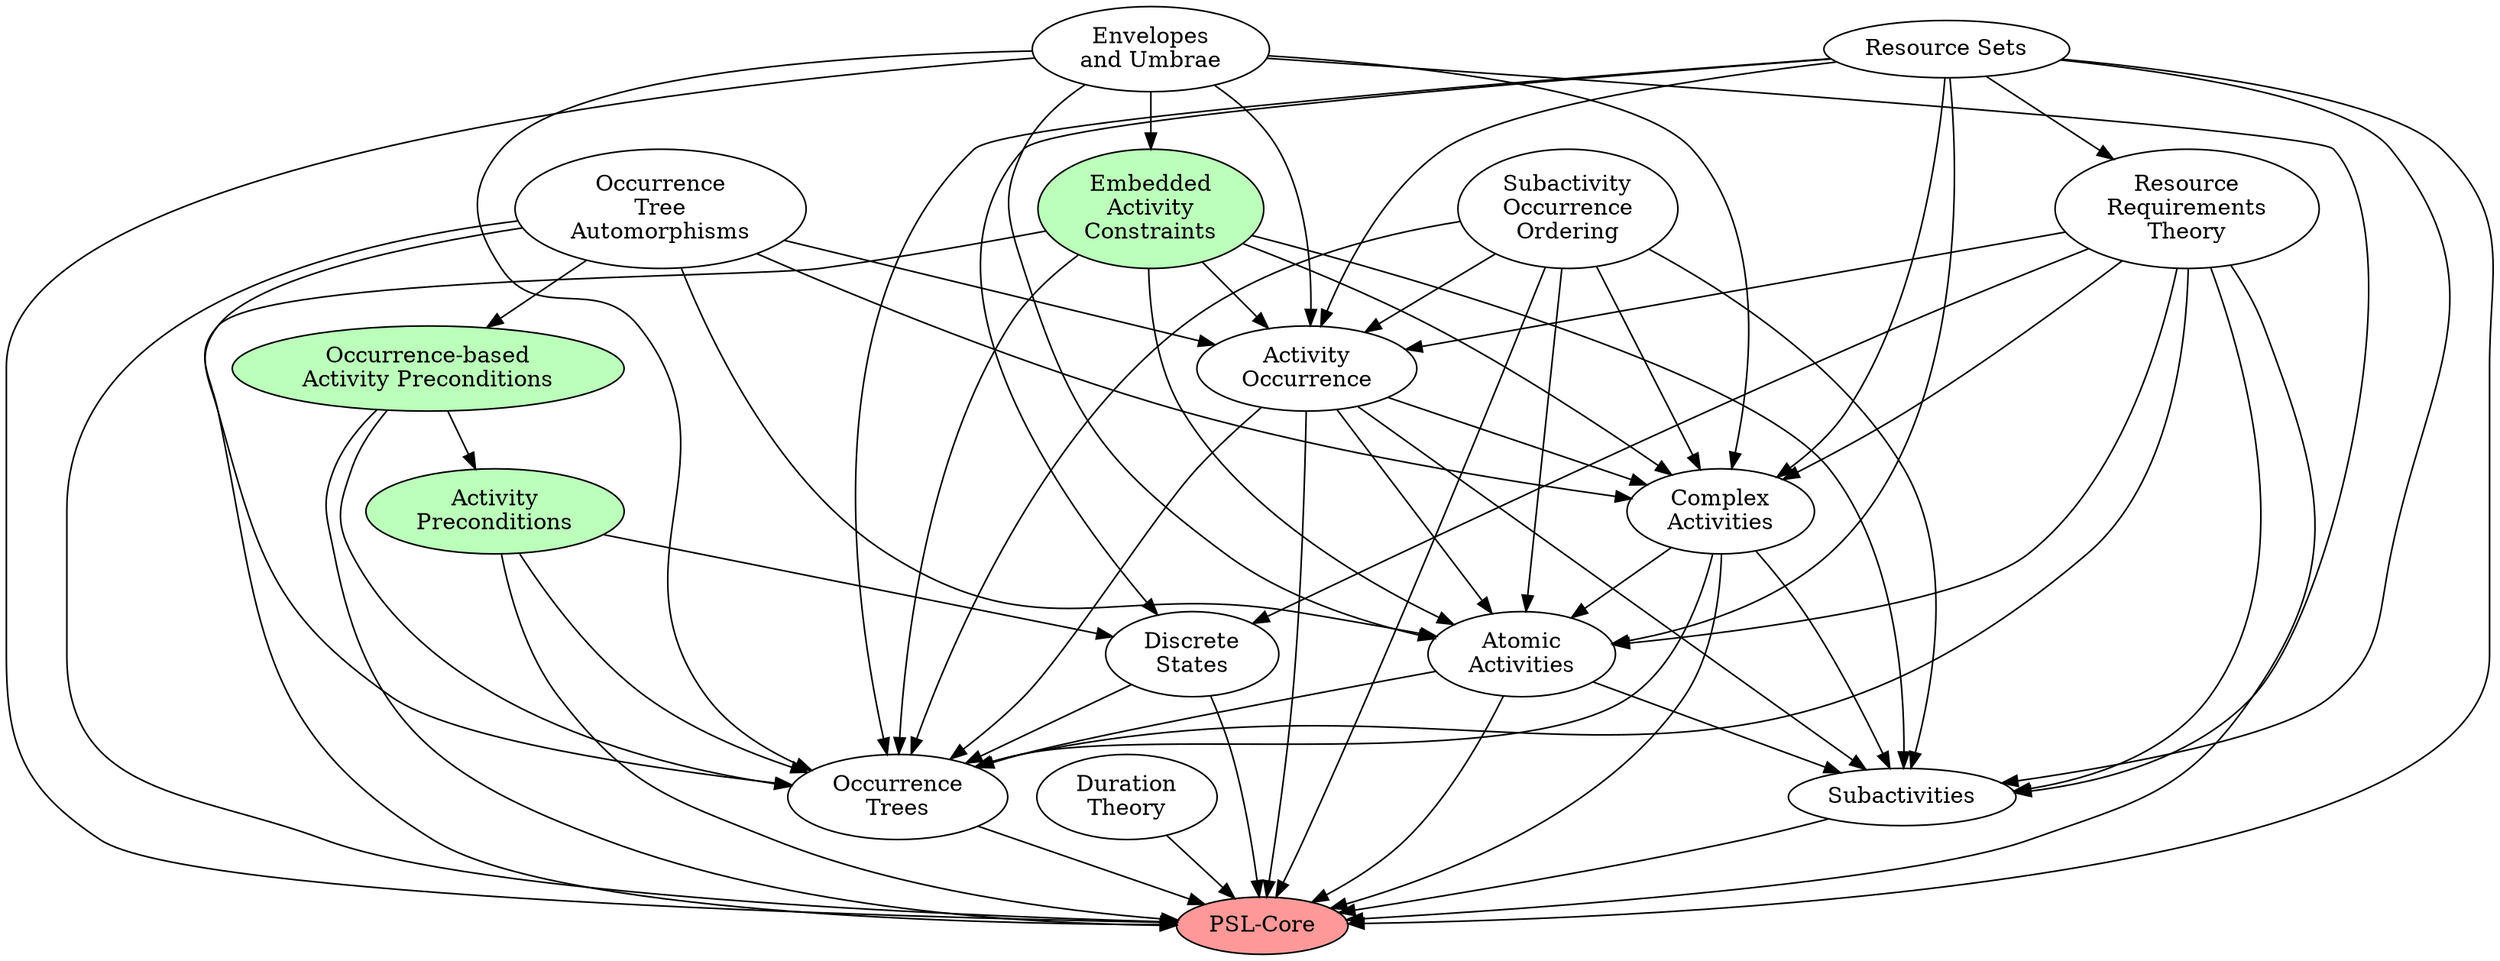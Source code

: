 digraph PSL {

  psl_core [ label = "PSL-Core", fillcolor="#ff9999", style=filled ];

  subactivity [ label = "Subactivities" ];
  occtree     [ label = "Occurrence\nTrees" ];
  disc_state  [ label = "Discrete\nStates" ];
  atomic  [ label = "Atomic\nActivities" ];
  complex [ label = "Complex\nActivities" ];
  act_occ [ label = "Activity\nOccurrence" ];

  duration [ label = "Duration\nTheory" ];
  soo [ label = "Subactivity\nOccurrence\nOrdering" ];
  preserve [ label = "Occurrence\nTree\nAutomorphisms" ];
  envelope [ label = "Envelopes\nand Umbrae" ];
  requires [ label = "Resource\nRequirements\nTheory" ];
  res_set [ label = "Resource Sets" ];

  node [ fillcolor="#bbffbb", style=filled ];

  embedding [ label = "Embedded\nActivity\nConstraints" ];
  precond [ label = "Activity\nPreconditions" ];
  occ_precond [ label = "Occurrence-based\nActivity Preconditions" ];
 
  subactivity -> psl_core;
  occtree     -> psl_core;

  disc_state  -> occtree;
  disc_state  -> psl_core;

  atomic -> occtree;
  atomic -> subactivity;
  atomic -> psl_core;

  complex -> occtree;
  complex -> atomic;
  complex -> subactivity;
  complex -> psl_core;

  act_occ -> complex;
  act_occ -> occtree;
  act_occ -> atomic;
  act_occ -> subactivity;
  act_occ -> psl_core;

  duration -> psl_core;

  soo -> act_occ;
  soo -> complex;
  soo -> atomic;
  soo -> subactivity;
  soo -> occtree;
  soo -> psl_core;

  preserve -> act_occ;
  preserve -> complex;
  preserve -> atomic;
  preserve -> occtree;
  preserve -> psl_core;
  preserve -> occ_precond;

  envelope -> act_occ;
  envelope -> complex;
  envelope -> atomic;
  envelope -> subactivity;
  envelope -> occtree;
  envelope -> psl_core;
  envelope -> embedding;

  requires -> act_occ;
  requires -> complex;
  requires -> atomic;
  requires -> subactivity;
  requires -> disc_state;
  requires -> occtree;
  requires -> psl_core;

  res_set -> requires;
  res_set -> act_occ;
  res_set -> complex;
  res_set -> occtree;
  res_set -> disc_state;
  res_set -> atomic;
  res_set -> subactivity;
  res_set -> psl_core;

  occ_precond -> occtree;
  occ_precond -> psl_core;
  occ_precond -> precond;

  precond -> disc_state;
  precond -> occtree;
  precond -> psl_core;

  embedding -> act_occ;
  embedding -> complex;
  embedding -> atomic;
  embedding -> subactivity;
  embedding -> occtree;
  embedding -> psl_core;

}